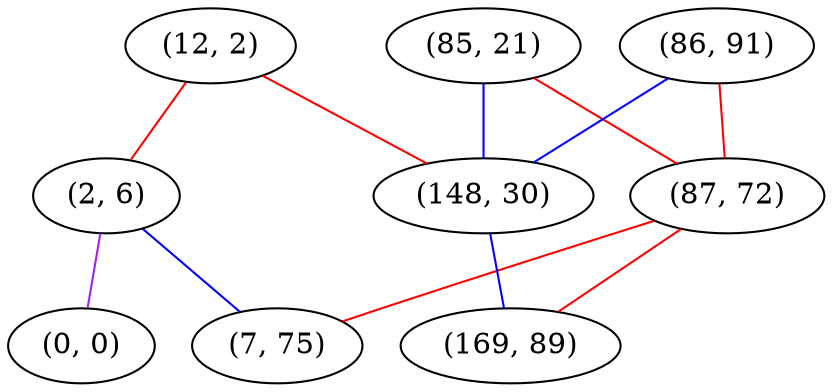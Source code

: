 graph "" {
"(12, 2)";
"(2, 6)";
"(85, 21)";
"(86, 91)";
"(87, 72)";
"(148, 30)";
"(0, 0)";
"(7, 75)";
"(169, 89)";
"(12, 2)" -- "(2, 6)"  [color=red, key=0, weight=1];
"(12, 2)" -- "(148, 30)"  [color=red, key=0, weight=1];
"(2, 6)" -- "(0, 0)"  [color=purple, key=0, weight=4];
"(2, 6)" -- "(7, 75)"  [color=blue, key=0, weight=3];
"(85, 21)" -- "(87, 72)"  [color=red, key=0, weight=1];
"(85, 21)" -- "(148, 30)"  [color=blue, key=0, weight=3];
"(86, 91)" -- "(87, 72)"  [color=red, key=0, weight=1];
"(86, 91)" -- "(148, 30)"  [color=blue, key=0, weight=3];
"(87, 72)" -- "(7, 75)"  [color=red, key=0, weight=1];
"(87, 72)" -- "(169, 89)"  [color=red, key=0, weight=1];
"(148, 30)" -- "(169, 89)"  [color=blue, key=0, weight=3];
}

